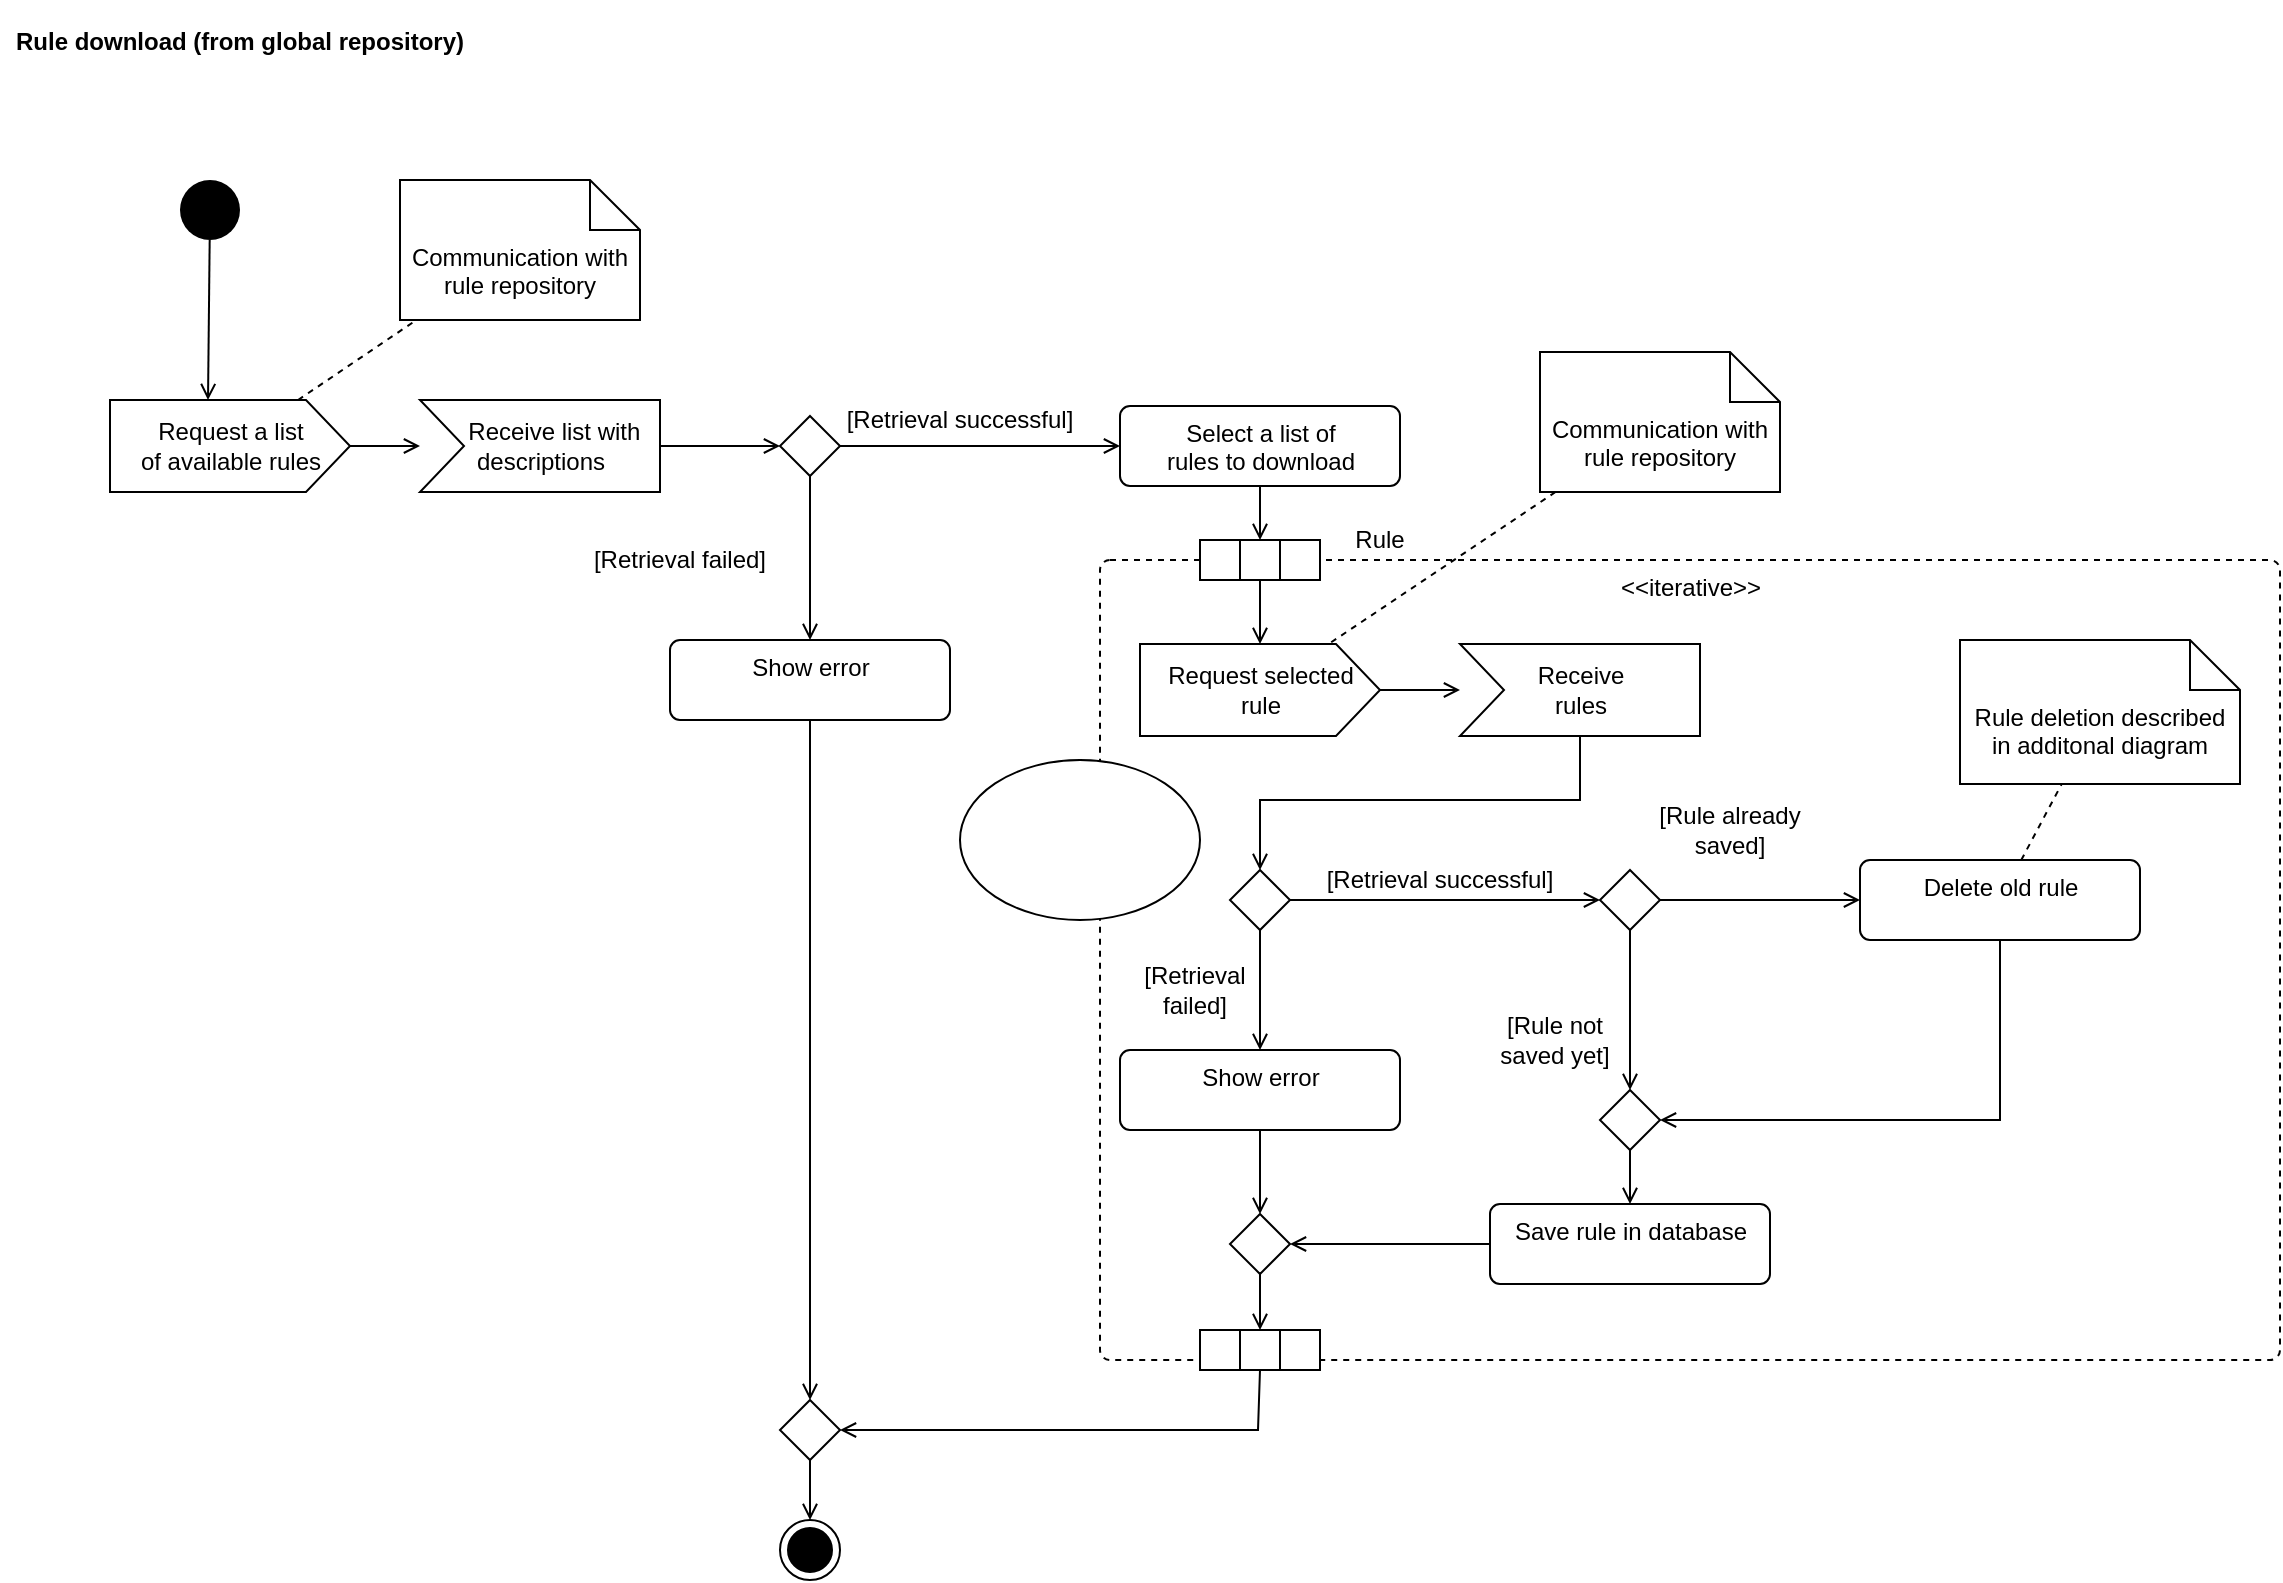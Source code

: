 <mxfile version="13.9.9" type="device"><diagram id="kGbddpTAZhS4S0ef-i1f" name="Seite-1"><mxGraphModel dx="1673" dy="967" grid="1" gridSize="10" guides="1" tooltips="1" connect="1" arrows="1" fold="1" page="1" pageScale="1" pageWidth="1169" pageHeight="827" math="0" shadow="0"><root><mxCell id="0"/><mxCell id="1" parent="0"/><mxCell id="Of54Zqm_6LMzptke_2oQ-35" value="&amp;lt;&amp;lt;iterative&amp;gt;&amp;gt;" style="html=1;align=center;verticalAlign=top;rounded=1;absoluteArcSize=1;arcSize=10;dashed=1;" vertex="1" parent="1"><mxGeometry x="550" y="280" width="590" height="400" as="geometry"/></mxCell><mxCell id="Of54Zqm_6LMzptke_2oQ-4" style="rounded=0;orthogonalLoop=1;jettySize=auto;html=1;endArrow=open;endFill=0;entryX=0;entryY=0;entryDx=49;entryDy=0;entryPerimeter=0;" edge="1" parent="1" source="Of54Zqm_6LMzptke_2oQ-1" target="Of54Zqm_6LMzptke_2oQ-11"><mxGeometry relative="1" as="geometry"/></mxCell><mxCell id="Of54Zqm_6LMzptke_2oQ-1" value="" style="ellipse;fillColor=#000000;strokeColor=none;" vertex="1" parent="1"><mxGeometry x="90" y="90" width="30" height="30" as="geometry"/></mxCell><mxCell id="Of54Zqm_6LMzptke_2oQ-2" value="Rule download (from global repository)" style="text;align=center;fontStyle=1;verticalAlign=middle;spacingLeft=3;spacingRight=3;strokeColor=none;rotatable=0;points=[[0,0.5],[1,0.5]];portConstraint=eastwest;" vertex="1" parent="1"><mxGeometry width="240" height="40" as="geometry"/></mxCell><mxCell id="Of54Zqm_6LMzptke_2oQ-9" style="edgeStyle=none;rounded=0;orthogonalLoop=1;jettySize=auto;html=1;endArrow=open;endFill=0;" edge="1" parent="1" source="Of54Zqm_6LMzptke_2oQ-3" target="Of54Zqm_6LMzptke_2oQ-32"><mxGeometry relative="1" as="geometry"><mxPoint x="700" y="300" as="targetPoint"/></mxGeometry></mxCell><mxCell id="Of54Zqm_6LMzptke_2oQ-3" value="Select a list of&lt;br&gt;rules to download" style="html=1;align=center;verticalAlign=top;rounded=1;absoluteArcSize=1;arcSize=10;dashed=0;" vertex="1" parent="1"><mxGeometry x="560" y="203" width="140" height="40" as="geometry"/></mxCell><mxCell id="Of54Zqm_6LMzptke_2oQ-5" style="edgeStyle=none;rounded=0;orthogonalLoop=1;jettySize=auto;html=1;endArrow=open;endFill=0;" edge="1" parent="1" source="Of54Zqm_6LMzptke_2oQ-6" target="Of54Zqm_6LMzptke_2oQ-7"><mxGeometry relative="1" as="geometry"/></mxCell><mxCell id="Of54Zqm_6LMzptke_2oQ-6" value="Request selected&lt;br&gt;rule" style="html=1;shadow=0;dashed=0;align=center;verticalAlign=middle;shape=mxgraph.arrows2.arrow;dy=0;dx=22;notch=0;" vertex="1" parent="1"><mxGeometry x="570" y="322" width="120" height="46" as="geometry"/></mxCell><mxCell id="Of54Zqm_6LMzptke_2oQ-42" style="edgeStyle=none;rounded=0;orthogonalLoop=1;jettySize=auto;html=1;entryX=0.5;entryY=0;entryDx=0;entryDy=0;endArrow=open;endFill=0;" edge="1" parent="1" source="Of54Zqm_6LMzptke_2oQ-7" target="Of54Zqm_6LMzptke_2oQ-38"><mxGeometry relative="1" as="geometry"><Array as="points"><mxPoint x="790" y="400"/><mxPoint x="630" y="400"/></Array></mxGeometry></mxCell><mxCell id="Of54Zqm_6LMzptke_2oQ-7" value="Receive&lt;br&gt;rules" style="html=1;shadow=0;dashed=0;align=center;verticalAlign=middle;shape=mxgraph.arrows2.arrow;dy=0;dx=0;notch=22;" vertex="1" parent="1"><mxGeometry x="730" y="322" width="120" height="46" as="geometry"/></mxCell><mxCell id="Of54Zqm_6LMzptke_2oQ-10" style="edgeStyle=none;rounded=0;orthogonalLoop=1;jettySize=auto;html=1;endArrow=none;endFill=0;dashed=1;" edge="1" parent="1" source="Of54Zqm_6LMzptke_2oQ-8" target="Of54Zqm_6LMzptke_2oQ-6"><mxGeometry relative="1" as="geometry"/></mxCell><mxCell id="Of54Zqm_6LMzptke_2oQ-8" value="Communication with rule repository" style="shape=note2;boundedLbl=1;whiteSpace=wrap;html=1;size=25;verticalAlign=top;align=center;" vertex="1" parent="1"><mxGeometry x="770" y="176" width="120" height="70" as="geometry"/></mxCell><mxCell id="Of54Zqm_6LMzptke_2oQ-13" style="edgeStyle=none;rounded=0;orthogonalLoop=1;jettySize=auto;html=1;endArrow=open;endFill=0;" edge="1" parent="1" source="Of54Zqm_6LMzptke_2oQ-11" target="Of54Zqm_6LMzptke_2oQ-12"><mxGeometry relative="1" as="geometry"/></mxCell><mxCell id="Of54Zqm_6LMzptke_2oQ-15" style="edgeStyle=none;rounded=0;orthogonalLoop=1;jettySize=auto;html=1;dashed=1;endArrow=none;endFill=0;" edge="1" parent="1" source="Of54Zqm_6LMzptke_2oQ-11" target="Of54Zqm_6LMzptke_2oQ-14"><mxGeometry relative="1" as="geometry"/></mxCell><mxCell id="Of54Zqm_6LMzptke_2oQ-11" value="Request a list &lt;br&gt;of available rules" style="html=1;shadow=0;dashed=0;align=center;verticalAlign=middle;shape=mxgraph.arrows2.arrow;dy=0;dx=22;notch=0;" vertex="1" parent="1"><mxGeometry x="55" y="200" width="120" height="46" as="geometry"/></mxCell><mxCell id="Of54Zqm_6LMzptke_2oQ-19" style="edgeStyle=none;rounded=0;orthogonalLoop=1;jettySize=auto;html=1;entryX=0;entryY=0.5;entryDx=0;entryDy=0;endArrow=open;endFill=0;" edge="1" parent="1" source="Of54Zqm_6LMzptke_2oQ-12" target="Of54Zqm_6LMzptke_2oQ-17"><mxGeometry relative="1" as="geometry"/></mxCell><mxCell id="Of54Zqm_6LMzptke_2oQ-12" value="&amp;nbsp; &amp;nbsp; Receive list with &lt;br&gt;descriptions" style="html=1;shadow=0;dashed=0;align=center;verticalAlign=middle;shape=mxgraph.arrows2.arrow;dy=0;dx=0;notch=22;" vertex="1" parent="1"><mxGeometry x="210" y="200" width="120" height="46" as="geometry"/></mxCell><mxCell id="Of54Zqm_6LMzptke_2oQ-14" value="Communication with rule repository" style="shape=note2;boundedLbl=1;whiteSpace=wrap;html=1;size=25;verticalAlign=top;align=center;" vertex="1" parent="1"><mxGeometry x="200" y="90" width="120" height="70" as="geometry"/></mxCell><mxCell id="Of54Zqm_6LMzptke_2oQ-23" style="edgeStyle=none;rounded=0;orthogonalLoop=1;jettySize=auto;html=1;entryX=0;entryY=0.5;entryDx=0;entryDy=0;endArrow=open;endFill=0;" edge="1" parent="1" source="Of54Zqm_6LMzptke_2oQ-17" target="Of54Zqm_6LMzptke_2oQ-3"><mxGeometry relative="1" as="geometry"/></mxCell><mxCell id="Of54Zqm_6LMzptke_2oQ-28" style="edgeStyle=none;rounded=0;orthogonalLoop=1;jettySize=auto;html=1;endArrow=open;endFill=0;entryX=0.5;entryY=0;entryDx=0;entryDy=0;" edge="1" parent="1" source="Of54Zqm_6LMzptke_2oQ-17" target="Of54Zqm_6LMzptke_2oQ-27"><mxGeometry relative="1" as="geometry"><mxPoint x="475" y="360" as="targetPoint"/></mxGeometry></mxCell><mxCell id="Of54Zqm_6LMzptke_2oQ-17" value="" style="rhombus;" vertex="1" parent="1"><mxGeometry x="390" y="208" width="30" height="30" as="geometry"/></mxCell><mxCell id="Of54Zqm_6LMzptke_2oQ-18" value="[Retrieval successful]" style="text;html=1;strokeColor=none;fillColor=none;align=center;verticalAlign=middle;whiteSpace=wrap;rounded=0;" vertex="1" parent="1"><mxGeometry x="410" y="200" width="140" height="20" as="geometry"/></mxCell><mxCell id="Of54Zqm_6LMzptke_2oQ-24" value="" style="ellipse;html=1;shape=endState;fillColor=#000000;strokeColor=#000000;" vertex="1" parent="1"><mxGeometry x="390" y="760" width="30" height="30" as="geometry"/></mxCell><mxCell id="Of54Zqm_6LMzptke_2oQ-26" value="[Retrieval failed]" style="text;html=1;strokeColor=none;fillColor=none;align=center;verticalAlign=middle;whiteSpace=wrap;rounded=0;" vertex="1" parent="1"><mxGeometry x="270" y="270" width="140" height="20" as="geometry"/></mxCell><mxCell id="Of54Zqm_6LMzptke_2oQ-45" style="edgeStyle=none;rounded=0;orthogonalLoop=1;jettySize=auto;html=1;entryX=0.5;entryY=0;entryDx=0;entryDy=0;endArrow=open;endFill=0;" edge="1" parent="1" source="Of54Zqm_6LMzptke_2oQ-27" target="Of54Zqm_6LMzptke_2oQ-44"><mxGeometry relative="1" as="geometry"/></mxCell><mxCell id="Of54Zqm_6LMzptke_2oQ-27" value="Show error" style="html=1;align=center;verticalAlign=top;rounded=1;absoluteArcSize=1;arcSize=10;dashed=0;" vertex="1" parent="1"><mxGeometry x="335" y="320" width="140" height="40" as="geometry"/></mxCell><mxCell id="Of54Zqm_6LMzptke_2oQ-30" value="" style="group" vertex="1" connectable="0" parent="1"><mxGeometry x="600" y="270" width="60" height="20" as="geometry"/></mxCell><mxCell id="Of54Zqm_6LMzptke_2oQ-31" value="" style="rounded=0;whiteSpace=wrap;html=1;" vertex="1" parent="Of54Zqm_6LMzptke_2oQ-30"><mxGeometry width="20" height="20" as="geometry"/></mxCell><mxCell id="Of54Zqm_6LMzptke_2oQ-32" value="" style="rounded=0;whiteSpace=wrap;html=1;" vertex="1" parent="Of54Zqm_6LMzptke_2oQ-30"><mxGeometry x="20" width="20" height="20" as="geometry"/></mxCell><mxCell id="Of54Zqm_6LMzptke_2oQ-33" value="" style="rounded=0;whiteSpace=wrap;html=1;" vertex="1" parent="Of54Zqm_6LMzptke_2oQ-30"><mxGeometry x="40" width="20" height="20" as="geometry"/></mxCell><mxCell id="Of54Zqm_6LMzptke_2oQ-34" value="Rule" style="text;html=1;strokeColor=none;fillColor=none;align=center;verticalAlign=middle;whiteSpace=wrap;rounded=0;" vertex="1" parent="1"><mxGeometry x="665" y="260" width="50" height="20" as="geometry"/></mxCell><mxCell id="Of54Zqm_6LMzptke_2oQ-37" style="edgeStyle=none;rounded=0;orthogonalLoop=1;jettySize=auto;html=1;endArrow=open;endFill=0;" edge="1" parent="1" source="Of54Zqm_6LMzptke_2oQ-32" target="Of54Zqm_6LMzptke_2oQ-6"><mxGeometry relative="1" as="geometry"/></mxCell><mxCell id="Of54Zqm_6LMzptke_2oQ-43" style="edgeStyle=none;rounded=0;orthogonalLoop=1;jettySize=auto;html=1;endArrow=open;endFill=0;" edge="1" parent="1" source="Of54Zqm_6LMzptke_2oQ-38" target="Of54Zqm_6LMzptke_2oQ-41"><mxGeometry relative="1" as="geometry"/></mxCell><mxCell id="Of54Zqm_6LMzptke_2oQ-53" style="edgeStyle=none;rounded=0;orthogonalLoop=1;jettySize=auto;html=1;entryX=0;entryY=0.5;entryDx=0;entryDy=0;endArrow=open;endFill=0;" edge="1" parent="1" source="Of54Zqm_6LMzptke_2oQ-38" target="Of54Zqm_6LMzptke_2oQ-52"><mxGeometry relative="1" as="geometry"/></mxCell><mxCell id="Of54Zqm_6LMzptke_2oQ-38" value="" style="rhombus;" vertex="1" parent="1"><mxGeometry x="615" y="435" width="30" height="30" as="geometry"/></mxCell><mxCell id="Of54Zqm_6LMzptke_2oQ-39" value="[Retrieval successful]" style="text;html=1;strokeColor=none;fillColor=none;align=center;verticalAlign=middle;whiteSpace=wrap;rounded=0;" vertex="1" parent="1"><mxGeometry x="650" y="430" width="140" height="20" as="geometry"/></mxCell><mxCell id="Of54Zqm_6LMzptke_2oQ-40" value="[Retrieval&lt;br&gt;failed]" style="text;html=1;strokeColor=none;fillColor=none;align=center;verticalAlign=middle;whiteSpace=wrap;rounded=0;" vertex="1" parent="1"><mxGeometry x="570" y="480" width="55" height="30" as="geometry"/></mxCell><mxCell id="Of54Zqm_6LMzptke_2oQ-56" style="edgeStyle=none;rounded=0;orthogonalLoop=1;jettySize=auto;html=1;entryX=0.5;entryY=0;entryDx=0;entryDy=0;endArrow=open;endFill=0;" edge="1" parent="1" source="Of54Zqm_6LMzptke_2oQ-41" target="Of54Zqm_6LMzptke_2oQ-55"><mxGeometry relative="1" as="geometry"/></mxCell><mxCell id="Of54Zqm_6LMzptke_2oQ-41" value="Show error" style="html=1;align=center;verticalAlign=top;rounded=1;absoluteArcSize=1;arcSize=10;dashed=0;" vertex="1" parent="1"><mxGeometry x="560" y="525" width="140" height="40" as="geometry"/></mxCell><mxCell id="Of54Zqm_6LMzptke_2oQ-47" style="edgeStyle=none;rounded=0;orthogonalLoop=1;jettySize=auto;html=1;entryX=0.5;entryY=0;entryDx=0;entryDy=0;endArrow=open;endFill=0;exitX=0.5;exitY=1;exitDx=0;exitDy=0;" edge="1" parent="1" source="Of54Zqm_6LMzptke_2oQ-44" target="Of54Zqm_6LMzptke_2oQ-24"><mxGeometry relative="1" as="geometry"><mxPoint x="401" y="803" as="sourcePoint"/></mxGeometry></mxCell><mxCell id="Of54Zqm_6LMzptke_2oQ-44" value="" style="rhombus;" vertex="1" parent="1"><mxGeometry x="390" y="700" width="30" height="30" as="geometry"/></mxCell><mxCell id="Of54Zqm_6LMzptke_2oQ-63" style="edgeStyle=none;rounded=0;orthogonalLoop=1;jettySize=auto;html=1;entryX=0.5;entryY=0;entryDx=0;entryDy=0;endArrow=open;endFill=0;" edge="1" parent="1" source="Of54Zqm_6LMzptke_2oQ-52" target="Of54Zqm_6LMzptke_2oQ-73"><mxGeometry relative="1" as="geometry"/></mxCell><mxCell id="Of54Zqm_6LMzptke_2oQ-69" style="edgeStyle=none;rounded=0;orthogonalLoop=1;jettySize=auto;html=1;endArrow=open;endFill=0;" edge="1" parent="1" source="Of54Zqm_6LMzptke_2oQ-52" target="Of54Zqm_6LMzptke_2oQ-68"><mxGeometry relative="1" as="geometry"/></mxCell><mxCell id="Of54Zqm_6LMzptke_2oQ-52" value="" style="rhombus;" vertex="1" parent="1"><mxGeometry x="800" y="435" width="30" height="30" as="geometry"/></mxCell><mxCell id="Of54Zqm_6LMzptke_2oQ-61" style="edgeStyle=none;rounded=0;orthogonalLoop=1;jettySize=auto;html=1;entryX=0.5;entryY=0;entryDx=0;entryDy=0;endArrow=open;endFill=0;" edge="1" parent="1" source="Of54Zqm_6LMzptke_2oQ-55" target="Of54Zqm_6LMzptke_2oQ-59"><mxGeometry relative="1" as="geometry"/></mxCell><mxCell id="Of54Zqm_6LMzptke_2oQ-55" value="" style="rhombus;" vertex="1" parent="1"><mxGeometry x="615" y="607" width="30" height="30" as="geometry"/></mxCell><mxCell id="Of54Zqm_6LMzptke_2oQ-57" value="" style="group" vertex="1" connectable="0" parent="1"><mxGeometry x="600" y="665" width="60" height="20" as="geometry"/></mxCell><mxCell id="Of54Zqm_6LMzptke_2oQ-58" value="" style="rounded=0;whiteSpace=wrap;html=1;" vertex="1" parent="Of54Zqm_6LMzptke_2oQ-57"><mxGeometry width="20" height="20" as="geometry"/></mxCell><mxCell id="Of54Zqm_6LMzptke_2oQ-59" value="" style="rounded=0;whiteSpace=wrap;html=1;" vertex="1" parent="Of54Zqm_6LMzptke_2oQ-57"><mxGeometry x="20" width="20" height="20" as="geometry"/></mxCell><mxCell id="Of54Zqm_6LMzptke_2oQ-60" value="" style="rounded=0;whiteSpace=wrap;html=1;" vertex="1" parent="Of54Zqm_6LMzptke_2oQ-57"><mxGeometry x="40" width="20" height="20" as="geometry"/></mxCell><mxCell id="Of54Zqm_6LMzptke_2oQ-62" value="Save rule in database" style="html=1;align=center;verticalAlign=top;rounded=1;absoluteArcSize=1;arcSize=10;dashed=0;" vertex="1" parent="1"><mxGeometry x="745" y="602" width="140" height="40" as="geometry"/></mxCell><mxCell id="Of54Zqm_6LMzptke_2oQ-65" style="edgeStyle=none;rounded=0;orthogonalLoop=1;jettySize=auto;html=1;entryX=1;entryY=0.5;entryDx=0;entryDy=0;endArrow=open;endFill=0;exitX=0;exitY=0.5;exitDx=0;exitDy=0;" edge="1" parent="1" source="Of54Zqm_6LMzptke_2oQ-62" target="Of54Zqm_6LMzptke_2oQ-55"><mxGeometry relative="1" as="geometry"><mxPoint x="800" y="657" as="sourcePoint"/></mxGeometry></mxCell><mxCell id="Of54Zqm_6LMzptke_2oQ-67" value="[Rule not saved yet]" style="text;html=1;strokeColor=none;fillColor=none;align=center;verticalAlign=middle;whiteSpace=wrap;rounded=0;" vertex="1" parent="1"><mxGeometry x="745" y="505" width="65" height="30" as="geometry"/></mxCell><mxCell id="Of54Zqm_6LMzptke_2oQ-76" style="edgeStyle=none;rounded=0;orthogonalLoop=1;jettySize=auto;html=1;entryX=1;entryY=0.5;entryDx=0;entryDy=0;endArrow=open;endFill=0;" edge="1" parent="1" source="Of54Zqm_6LMzptke_2oQ-68" target="Of54Zqm_6LMzptke_2oQ-73"><mxGeometry relative="1" as="geometry"><Array as="points"><mxPoint x="1000" y="560"/></Array></mxGeometry></mxCell><mxCell id="Of54Zqm_6LMzptke_2oQ-79" style="edgeStyle=none;rounded=0;orthogonalLoop=1;jettySize=auto;html=1;endArrow=none;endFill=0;dashed=1;" edge="1" parent="1" source="Of54Zqm_6LMzptke_2oQ-68" target="Of54Zqm_6LMzptke_2oQ-70"><mxGeometry relative="1" as="geometry"/></mxCell><mxCell id="Of54Zqm_6LMzptke_2oQ-68" value="Delete old rule" style="html=1;align=center;verticalAlign=top;rounded=1;absoluteArcSize=1;arcSize=10;dashed=0;" vertex="1" parent="1"><mxGeometry x="930" y="430" width="140" height="40" as="geometry"/></mxCell><mxCell id="Of54Zqm_6LMzptke_2oQ-70" value="Rule deletion described in additonal diagram" style="shape=note2;boundedLbl=1;whiteSpace=wrap;html=1;size=25;verticalAlign=top;align=center;" vertex="1" parent="1"><mxGeometry x="980" y="320" width="140" height="72" as="geometry"/></mxCell><mxCell id="Of54Zqm_6LMzptke_2oQ-75" style="edgeStyle=none;rounded=0;orthogonalLoop=1;jettySize=auto;html=1;entryX=0.5;entryY=0;entryDx=0;entryDy=0;endArrow=open;endFill=0;exitX=0.5;exitY=1;exitDx=0;exitDy=0;" edge="1" parent="1" source="Of54Zqm_6LMzptke_2oQ-73" target="Of54Zqm_6LMzptke_2oQ-62"><mxGeometry relative="1" as="geometry"/></mxCell><mxCell id="Of54Zqm_6LMzptke_2oQ-73" value="" style="rhombus;" vertex="1" parent="1"><mxGeometry x="800" y="545" width="30" height="30" as="geometry"/></mxCell><mxCell id="Of54Zqm_6LMzptke_2oQ-78" value="[Rule already saved]" style="text;html=1;strokeColor=none;fillColor=none;align=center;verticalAlign=middle;whiteSpace=wrap;rounded=0;" vertex="1" parent="1"><mxGeometry x="820" y="400" width="90" height="30" as="geometry"/></mxCell><mxCell id="Of54Zqm_6LMzptke_2oQ-80" style="edgeStyle=none;rounded=0;orthogonalLoop=1;jettySize=auto;html=1;entryX=1;entryY=0.5;entryDx=0;entryDy=0;endArrow=open;endFill=0;exitX=0.5;exitY=1;exitDx=0;exitDy=0;" edge="1" parent="1" source="Of54Zqm_6LMzptke_2oQ-59" target="Of54Zqm_6LMzptke_2oQ-44"><mxGeometry relative="1" as="geometry"><mxPoint x="629" y="730" as="sourcePoint"/><Array as="points"><mxPoint x="629" y="715"/></Array></mxGeometry></mxCell><mxCell id="Of54Zqm_6LMzptke_2oQ-83" value="" style="ellipse;whiteSpace=wrap;html=1;" vertex="1" parent="1"><mxGeometry x="480" y="380" width="120" height="80" as="geometry"/></mxCell></root></mxGraphModel></diagram></mxfile>